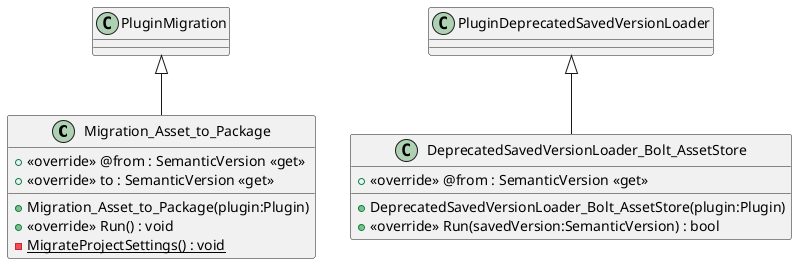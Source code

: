 @startuml
class Migration_Asset_to_Package {
    + Migration_Asset_to_Package(plugin:Plugin)
    + <<override>> @from : SemanticVersion <<get>>
    + <<override>> to : SemanticVersion <<get>>
    + <<override>> Run() : void
    - {static} MigrateProjectSettings() : void
}
class DeprecatedSavedVersionLoader_Bolt_AssetStore {
    + DeprecatedSavedVersionLoader_Bolt_AssetStore(plugin:Plugin)
    + <<override>> @from : SemanticVersion <<get>>
    + <<override>> Run(savedVersion:SemanticVersion) : bool
}
PluginMigration <|-- Migration_Asset_to_Package
PluginDeprecatedSavedVersionLoader <|-- DeprecatedSavedVersionLoader_Bolt_AssetStore
@enduml
